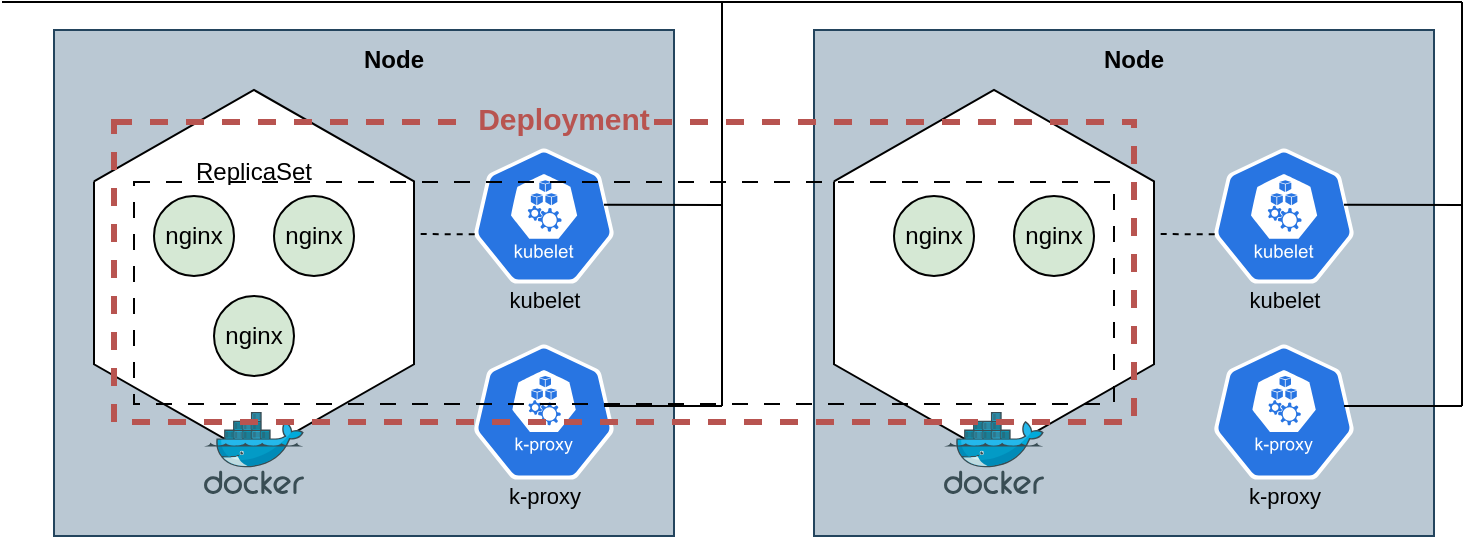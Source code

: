 <mxfile version="22.1.11" type="github">
  <diagram name="Page-1" id="FAYloSDTTYDVObzhy5Y4">
    <mxGraphModel dx="1434" dy="1880" grid="1" gridSize="10" guides="1" tooltips="1" connect="1" arrows="1" fold="1" page="1" pageScale="1" pageWidth="850" pageHeight="1100" background="#ffffff" math="0" shadow="0">
      <root>
        <mxCell id="0" />
        <mxCell id="1" parent="0" />
        <mxCell id="4K18NPuj7CFa846aqN2v-4" value="" style="rounded=0;whiteSpace=wrap;html=1;fillColor=#bac8d3;strokeColor=#23445d;" parent="1" vertex="1">
          <mxGeometry x="40" y="-216" width="310" height="253" as="geometry" />
        </mxCell>
        <mxCell id="4K18NPuj7CFa846aqN2v-17" value="&lt;b&gt;Node&lt;/b&gt;" style="text;html=1;strokeColor=none;fillColor=none;align=center;verticalAlign=middle;whiteSpace=wrap;rounded=0;" parent="1" vertex="1">
          <mxGeometry x="180" y="-216" width="60" height="30" as="geometry" />
        </mxCell>
        <mxCell id="4K18NPuj7CFa846aqN2v-19" value="kubelet" style="sketch=0;html=1;dashed=0;whitespace=wrap;fillColor=#2875E2;strokeColor=#ffffff;points=[[0.005,0.63,0],[0.1,0.2,0],[0.9,0.2,0],[0.5,0,0],[0.995,0.63,0],[0.72,0.99,0],[0.5,1,0],[0.28,0.99,0]];verticalLabelPosition=bottom;align=center;verticalAlign=top;shape=mxgraph.kubernetes.icon;prIcon=kubelet;spacing=-4;fontSize=11;" parent="1" vertex="1">
          <mxGeometry x="250" y="-158" width="70" height="70" as="geometry" />
        </mxCell>
        <mxCell id="4K18NPuj7CFa846aqN2v-20" value="k-proxy" style="sketch=0;html=1;dashed=0;whitespace=wrap;fillColor=#2875E2;strokeColor=#ffffff;points=[[0.005,0.63,0],[0.1,0.2,0],[0.9,0.2,0],[0.5,0,0],[0.995,0.63,0],[0.72,0.99,0],[0.5,1,0],[0.28,0.99,0]];verticalLabelPosition=bottom;align=center;verticalAlign=top;shape=mxgraph.kubernetes.icon;prIcon=k_proxy;fontSize=11;spacing=-4;" parent="1" vertex="1">
          <mxGeometry x="250" y="-60" width="70" height="70" as="geometry" />
        </mxCell>
        <mxCell id="4K18NPuj7CFa846aqN2v-34" value="" style="endArrow=none;html=1;rounded=0;entryX=0.971;entryY=0.471;entryDx=0;entryDy=0;entryPerimeter=0;" parent="1" edge="1">
          <mxGeometry width="50" height="50" relative="1" as="geometry">
            <mxPoint x="374.03" y="-128.56" as="sourcePoint" />
            <mxPoint x="315" y="-128.59" as="targetPoint" />
          </mxGeometry>
        </mxCell>
        <mxCell id="4K18NPuj7CFa846aqN2v-35" value="" style="endArrow=none;html=1;rounded=0;entryX=0.971;entryY=0.471;entryDx=0;entryDy=0;entryPerimeter=0;" parent="1" edge="1">
          <mxGeometry width="50" height="50" relative="1" as="geometry">
            <mxPoint x="374" y="-28" as="sourcePoint" />
            <mxPoint x="315" y="-28" as="targetPoint" />
          </mxGeometry>
        </mxCell>
        <mxCell id="4K18NPuj7CFa846aqN2v-36" value="" style="endArrow=none;html=1;rounded=0;jumpSize=9;" parent="1" edge="1">
          <mxGeometry width="50" height="50" relative="1" as="geometry">
            <mxPoint x="374" y="-28" as="sourcePoint" />
            <mxPoint x="374" y="-230" as="targetPoint" />
          </mxGeometry>
        </mxCell>
        <mxCell id="CQpjlojAlUkrmzfvVUWV-9" value="" style="verticalLabelPosition=bottom;verticalAlign=top;html=1;shape=mxgraph.basic.polygon;polyCoords=[[0,0.25],[0.5,0],[1,0.25],[1,0.75],[0.5,1],[0,0.75],[0,0.25]];polyline=1;fillColor=default;perimeter=rectanglePerimeter;" parent="1" vertex="1">
          <mxGeometry x="60" y="-186" width="160" height="182.86" as="geometry" />
        </mxCell>
        <mxCell id="CQpjlojAlUkrmzfvVUWV-1" value="" style="image;sketch=0;aspect=fixed;html=1;points=[];align=center;fontSize=12;image=img/lib/mscae/Docker.svg;" parent="1" vertex="1">
          <mxGeometry x="115" y="-25" width="50" height="41" as="geometry" />
        </mxCell>
        <mxCell id="CQpjlojAlUkrmzfvVUWV-12" value="" style="endArrow=none;dashed=1;html=1;rounded=0;entryX=1.007;entryY=0.394;entryDx=0;entryDy=0;entryPerimeter=0;exitX=0.005;exitY=0.63;exitDx=0;exitDy=0;exitPerimeter=0;" parent="1" source="4K18NPuj7CFa846aqN2v-19" target="CQpjlojAlUkrmzfvVUWV-9" edge="1">
          <mxGeometry width="50" height="50" relative="1" as="geometry">
            <mxPoint x="340" y="-148" as="sourcePoint" />
            <mxPoint x="390" y="-198" as="targetPoint" />
          </mxGeometry>
        </mxCell>
        <mxCell id="CQpjlojAlUkrmzfvVUWV-13" value="nginx" style="ellipse;whiteSpace=wrap;html=1;aspect=fixed;fillColor=#D5E8D4;" parent="1" vertex="1">
          <mxGeometry x="90" y="-133" width="40" height="40" as="geometry" />
        </mxCell>
        <mxCell id="CQpjlojAlUkrmzfvVUWV-14" value="nginx" style="ellipse;whiteSpace=wrap;html=1;aspect=fixed;fillColor=#D5E8D4;" parent="1" vertex="1">
          <mxGeometry x="120" y="-83" width="40" height="40" as="geometry" />
        </mxCell>
        <mxCell id="CQpjlojAlUkrmzfvVUWV-15" value="nginx" style="ellipse;whiteSpace=wrap;html=1;aspect=fixed;fillColor=#D5E8D4;" parent="1" vertex="1">
          <mxGeometry x="150" y="-133" width="40" height="40" as="geometry" />
        </mxCell>
        <mxCell id="D5iFVBIH0yphmVlaYRIM-1" value="" style="rounded=0;whiteSpace=wrap;html=1;fillColor=#bac8d3;strokeColor=#23445d;" vertex="1" parent="1">
          <mxGeometry x="420" y="-216" width="310" height="253" as="geometry" />
        </mxCell>
        <mxCell id="-EhpbD9sfLHaLdeywQvq-2" value="ReplicaSet" style="text;html=1;strokeColor=none;fillColor=default;align=center;verticalAlign=middle;whiteSpace=wrap;rounded=0;" parent="1" vertex="1">
          <mxGeometry x="110" y="-152" width="60" height="13" as="geometry" />
        </mxCell>
        <mxCell id="D5iFVBIH0yphmVlaYRIM-2" value="&lt;b&gt;Node&lt;/b&gt;" style="text;html=1;strokeColor=none;fillColor=none;align=center;verticalAlign=middle;whiteSpace=wrap;rounded=0;" vertex="1" parent="1">
          <mxGeometry x="550" y="-216" width="60" height="30" as="geometry" />
        </mxCell>
        <mxCell id="D5iFVBIH0yphmVlaYRIM-3" value="kubelet" style="sketch=0;html=1;dashed=0;whitespace=wrap;fillColor=#2875E2;strokeColor=#ffffff;points=[[0.005,0.63,0],[0.1,0.2,0],[0.9,0.2,0],[0.5,0,0],[0.995,0.63,0],[0.72,0.99,0],[0.5,1,0],[0.28,0.99,0]];verticalLabelPosition=bottom;align=center;verticalAlign=top;shape=mxgraph.kubernetes.icon;prIcon=kubelet;spacing=-4;fontSize=11;" vertex="1" parent="1">
          <mxGeometry x="620" y="-158" width="70" height="70" as="geometry" />
        </mxCell>
        <mxCell id="D5iFVBIH0yphmVlaYRIM-4" value="k-proxy" style="sketch=0;html=1;dashed=0;whitespace=wrap;fillColor=#2875E2;strokeColor=#ffffff;points=[[0.005,0.63,0],[0.1,0.2,0],[0.9,0.2,0],[0.5,0,0],[0.995,0.63,0],[0.72,0.99,0],[0.5,1,0],[0.28,0.99,0]];verticalLabelPosition=bottom;align=center;verticalAlign=top;shape=mxgraph.kubernetes.icon;prIcon=k_proxy;fontSize=11;spacing=-4;" vertex="1" parent="1">
          <mxGeometry x="620" y="-60" width="70" height="70" as="geometry" />
        </mxCell>
        <mxCell id="D5iFVBIH0yphmVlaYRIM-5" value="" style="endArrow=none;html=1;rounded=0;entryX=0.971;entryY=0.471;entryDx=0;entryDy=0;entryPerimeter=0;" edge="1" parent="1">
          <mxGeometry width="50" height="50" relative="1" as="geometry">
            <mxPoint x="744.03" y="-128.56" as="sourcePoint" />
            <mxPoint x="685" y="-128.59" as="targetPoint" />
          </mxGeometry>
        </mxCell>
        <mxCell id="D5iFVBIH0yphmVlaYRIM-6" value="" style="endArrow=none;html=1;rounded=0;entryX=0.971;entryY=0.471;entryDx=0;entryDy=0;entryPerimeter=0;" edge="1" parent="1">
          <mxGeometry width="50" height="50" relative="1" as="geometry">
            <mxPoint x="744" y="-28" as="sourcePoint" />
            <mxPoint x="685" y="-28" as="targetPoint" />
          </mxGeometry>
        </mxCell>
        <mxCell id="D5iFVBIH0yphmVlaYRIM-8" value="" style="verticalLabelPosition=bottom;verticalAlign=top;html=1;shape=mxgraph.basic.polygon;polyCoords=[[0,0.25],[0.5,0],[1,0.25],[1,0.75],[0.5,1],[0,0.75],[0,0.25]];polyline=1;fillColor=default;perimeter=rectanglePerimeter;" vertex="1" parent="1">
          <mxGeometry x="430" y="-186" width="160" height="182.86" as="geometry" />
        </mxCell>
        <mxCell id="D5iFVBIH0yphmVlaYRIM-7" value="" style="endArrow=none;html=1;rounded=0;jumpSize=9;" edge="1" parent="1">
          <mxGeometry width="50" height="50" relative="1" as="geometry">
            <mxPoint x="744" y="-28" as="sourcePoint" />
            <mxPoint x="744" y="-230" as="targetPoint" />
          </mxGeometry>
        </mxCell>
        <mxCell id="D5iFVBIH0yphmVlaYRIM-9" value="" style="image;sketch=0;aspect=fixed;html=1;points=[];align=center;fontSize=12;image=img/lib/mscae/Docker.svg;" vertex="1" parent="1">
          <mxGeometry x="485" y="-25" width="50" height="41" as="geometry" />
        </mxCell>
        <mxCell id="D5iFVBIH0yphmVlaYRIM-10" value="" style="endArrow=none;dashed=1;html=1;rounded=0;entryX=1.007;entryY=0.394;entryDx=0;entryDy=0;entryPerimeter=0;exitX=0.005;exitY=0.63;exitDx=0;exitDy=0;exitPerimeter=0;" edge="1" parent="1" source="D5iFVBIH0yphmVlaYRIM-3" target="D5iFVBIH0yphmVlaYRIM-8">
          <mxGeometry width="50" height="50" relative="1" as="geometry">
            <mxPoint x="710" y="-148" as="sourcePoint" />
            <mxPoint x="760" y="-198" as="targetPoint" />
          </mxGeometry>
        </mxCell>
        <mxCell id="D5iFVBIH0yphmVlaYRIM-11" value="nginx" style="ellipse;whiteSpace=wrap;html=1;aspect=fixed;fillColor=#D5E8D4;" vertex="1" parent="1">
          <mxGeometry x="460" y="-133" width="40" height="40" as="geometry" />
        </mxCell>
        <mxCell id="D5iFVBIH0yphmVlaYRIM-13" value="nginx" style="ellipse;whiteSpace=wrap;html=1;aspect=fixed;fillColor=#D5E8D4;" vertex="1" parent="1">
          <mxGeometry x="520" y="-133" width="40" height="40" as="geometry" />
        </mxCell>
        <mxCell id="D5iFVBIH0yphmVlaYRIM-16" value="" style="rounded=0;whiteSpace=wrap;html=1;fillColor=none;dashed=1;strokeColor=#b85450;strokeWidth=3;" vertex="1" parent="1">
          <mxGeometry x="70" y="-170" width="510" height="150" as="geometry" />
        </mxCell>
        <mxCell id="D5iFVBIH0yphmVlaYRIM-17" value="" style="endArrow=none;html=1;rounded=0;" edge="1" parent="1">
          <mxGeometry width="50" height="50" relative="1" as="geometry">
            <mxPoint x="14" y="-230" as="sourcePoint" />
            <mxPoint x="744" y="-230" as="targetPoint" />
          </mxGeometry>
        </mxCell>
        <mxCell id="D5iFVBIH0yphmVlaYRIM-18" value="&lt;font style=&quot;font-size: 15px;&quot;&gt;&lt;b style=&quot;&quot;&gt;Deployment&lt;/b&gt;&lt;/font&gt;" style="text;html=1;strokeColor=none;fillColor=#BAC8D3;align=center;verticalAlign=middle;whiteSpace=wrap;rounded=0;fontColor=#B85450;" vertex="1" parent="1">
          <mxGeometry x="250" y="-187" width="90" height="30" as="geometry" />
        </mxCell>
        <mxCell id="-EhpbD9sfLHaLdeywQvq-1" value="" style="rounded=0;whiteSpace=wrap;html=1;dashed=1;dashPattern=8 8;fillColor=none;" parent="1" vertex="1">
          <mxGeometry x="80" y="-140" width="490" height="111" as="geometry" />
        </mxCell>
      </root>
    </mxGraphModel>
  </diagram>
</mxfile>
